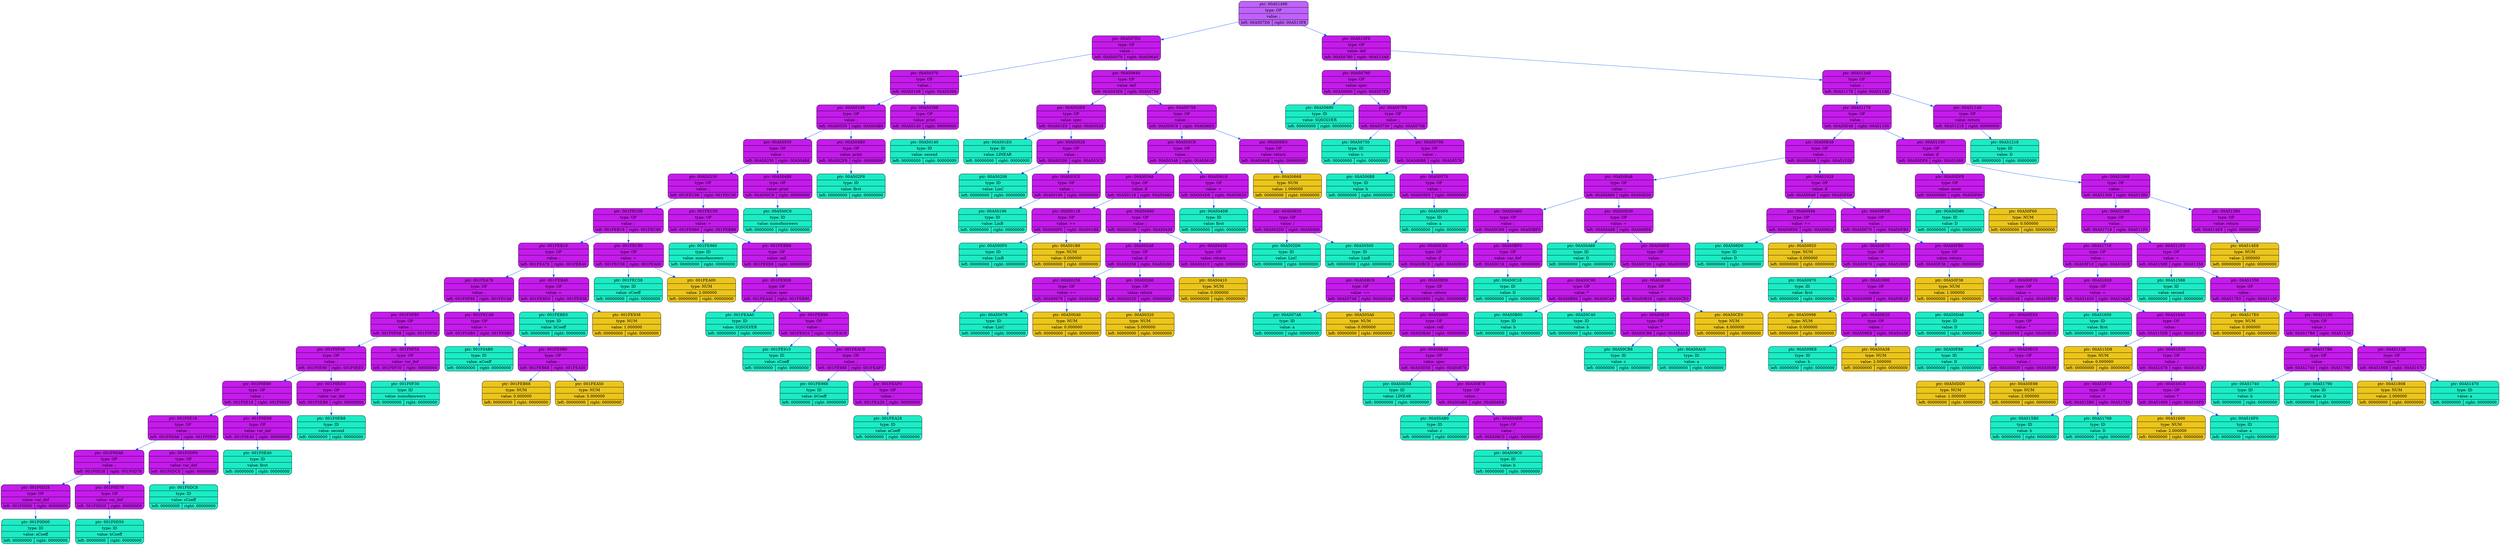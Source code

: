 digraph
{
    rankdir=TP

        node00A51498[shape=record,style="rounded,filled",fillcolor="#BF62FC",label="{ ptr: 00A51498 | type: OP | value: ;| { left: 00A507D0 | right: 00A513F8 }}"];
    node00A51498 -> node00A507D0[color="#0855F0"]
    node00A507D0[shape=record,style="rounded,filled",fillcolor="#C51BEC",label="{ ptr: 00A507D0 | type: OP | value: ;| { left: 00A50370 | right: 00A50640 }}"];
    node00A507D0 -> node00A50370[color="#0855F0"]
    node00A50370[shape=record,style="rounded,filled",fillcolor="#C51BEC",label="{ ptr: 00A50370 | type: OP | value: ;| { left: 00A50168 | right: 00A50398 }}"];
    node00A50370 -> node00A50168[color="#0855F0"]
    node00A50168[shape=record,style="rounded,filled",fillcolor="#C51BEC",label="{ ptr: 00A50168 | type: OP | value: ;| { left: 00A50550 | right: 00A504B0 }}"];
    node00A50168 -> node00A50550[color="#0855F0"]
    node00A50550[shape=record,style="rounded,filled",fillcolor="#C51BEC",label="{ ptr: 00A50550 | type: OP | value: ;| { left: 00A50230 | right: 00A50488 }}"];
    node00A50550 -> node00A50230[color="#0855F0"]
    node00A50230[shape=record,style="rounded,filled",fillcolor="#C51BEC",label="{ ptr: 00A50230 | type: OP | value: ;| { left: 001FEC08 | right: 001FEC30 }}"];
    node00A50230 -> node001FEC08[color="#0855F0"]
    node001FEC08[shape=record,style="rounded,filled",fillcolor="#C51BEC",label="{ ptr: 001FEC08 | type: OP | value: ;| { left: 001FEB18 | right: 001FEC80 }}"];
    node001FEC08 -> node001FEB18[color="#0855F0"]
    node001FEB18[shape=record,style="rounded,filled",fillcolor="#C51BEC",label="{ ptr: 001FEB18 | type: OP | value: ;| { left: 001FEA78 | right: 001FEB40 }}"];
    node001FEB18 -> node001FEA78[color="#0855F0"]
    node001FEA78[shape=record,style="rounded,filled",fillcolor="#C51BEC",label="{ ptr: 001FEA78 | type: OP | value: ;| { left: 001F0F80 | right: 001FECA8 }}"];
    node001FEA78 -> node001F0F80[color="#0855F0"]
    node001F0F80[shape=record,style="rounded,filled",fillcolor="#C51BEC",label="{ ptr: 001F0F80 | type: OP | value: ;| { left: 001F0F08 | right: 001F0F58 }}"];
    node001F0F80 -> node001F0F08[color="#0855F0"]
    node001F0F08[shape=record,style="rounded,filled",fillcolor="#C51BEC",label="{ ptr: 001F0F08 | type: OP | value: ;| { left: 001F0E90 | right: 001F0EE0 }}"];
    node001F0F08 -> node001F0E90[color="#0855F0"]
    node001F0E90[shape=record,style="rounded,filled",fillcolor="#C51BEC",label="{ ptr: 001F0E90 | type: OP | value: ;| { left: 001F0E18 | right: 001F0E68 }}"];
    node001F0E90 -> node001F0E18[color="#0855F0"]
    node001F0E18[shape=record,style="rounded,filled",fillcolor="#C51BEC",label="{ ptr: 001F0E18 | type: OP | value: ;| { left: 001F0DA0 | right: 001F0DF0 }}"];
    node001F0E18 -> node001F0DA0[color="#0855F0"]
    node001F0DA0[shape=record,style="rounded,filled",fillcolor="#C51BEC",label="{ ptr: 001F0DA0 | type: OP | value: ;| { left: 001F0D28 | right: 001F0D78 }}"];
    node001F0DA0 -> node001F0D28[color="#0855F0"]
    node001F0D28[shape=record,style="rounded,filled",fillcolor="#C51BEC",label="{ ptr: 001F0D28 | type: OP | value: var_def| { left: 001F0D00 | right: 00000000 }}"];
    node001F0D28 -> node001F0D00[color="#0855F0"]
    node001F0D00[shape=record,style="rounded,filled",fillcolor="#1BECC5",label="{ ptr: 001F0D00 | type: ID | value: aCoeff| { left: 00000000 | right: 00000000 }}"];
    node001F0DA0 -> node001F0D78[color="#0855F0"]
    node001F0D78[shape=record,style="rounded,filled",fillcolor="#C51BEC",label="{ ptr: 001F0D78 | type: OP | value: var_def| { left: 001F0D50 | right: 00000000 }}"];
    node001F0D78 -> node001F0D50[color="#0855F0"]
    node001F0D50[shape=record,style="rounded,filled",fillcolor="#1BECC5",label="{ ptr: 001F0D50 | type: ID | value: bCoeff| { left: 00000000 | right: 00000000 }}"];
    node001F0E18 -> node001F0DF0[color="#0855F0"]
    node001F0DF0[shape=record,style="rounded,filled",fillcolor="#C51BEC",label="{ ptr: 001F0DF0 | type: OP | value: var_def| { left: 001F0DC8 | right: 00000000 }}"];
    node001F0DF0 -> node001F0DC8[color="#0855F0"]
    node001F0DC8[shape=record,style="rounded,filled",fillcolor="#1BECC5",label="{ ptr: 001F0DC8 | type: ID | value: cCoeff| { left: 00000000 | right: 00000000 }}"];
    node001F0E90 -> node001F0E68[color="#0855F0"]
    node001F0E68[shape=record,style="rounded,filled",fillcolor="#C51BEC",label="{ ptr: 001F0E68 | type: OP | value: var_def| { left: 001F0E40 | right: 00000000 }}"];
    node001F0E68 -> node001F0E40[color="#0855F0"]
    node001F0E40[shape=record,style="rounded,filled",fillcolor="#1BECC5",label="{ ptr: 001F0E40 | type: ID | value: first| { left: 00000000 | right: 00000000 }}"];
    node001F0F08 -> node001F0EE0[color="#0855F0"]
    node001F0EE0[shape=record,style="rounded,filled",fillcolor="#C51BEC",label="{ ptr: 001F0EE0 | type: OP | value: var_def| { left: 001F0EB8 | right: 00000000 }}"];
    node001F0EE0 -> node001F0EB8[color="#0855F0"]
    node001F0EB8[shape=record,style="rounded,filled",fillcolor="#1BECC5",label="{ ptr: 001F0EB8 | type: ID | value: second| { left: 00000000 | right: 00000000 }}"];
    node001F0F80 -> node001F0F58[color="#0855F0"]
    node001F0F58[shape=record,style="rounded,filled",fillcolor="#C51BEC",label="{ ptr: 001F0F58 | type: OP | value: var_def| { left: 001F0F30 | right: 00000000 }}"];
    node001F0F58 -> node001F0F30[color="#0855F0"]
    node001F0F30[shape=record,style="rounded,filled",fillcolor="#1BECC5",label="{ ptr: 001F0F30 | type: ID | value: numofanswers| { left: 00000000 | right: 00000000 }}"];
    node001FEA78 -> node001FECA8[color="#0855F0"]
    node001FECA8[shape=record,style="rounded,filled",fillcolor="#C51BEC",label="{ ptr: 001FECA8 | type: OP | value: =| { left: 001F04B0 | right: 001FE9B0 }}"];
    node001FECA8 -> node001F04B0[color="#0855F0"]
    node001F04B0[shape=record,style="rounded,filled",fillcolor="#1BECC5",label="{ ptr: 001F04B0 | type: ID | value: aCoeff| { left: 00000000 | right: 00000000 }}"];
    node001FECA8 -> node001FE9B0[color="#0855F0"]
    node001FE9B0[shape=record,style="rounded,filled",fillcolor="#C51BEC",label="{ ptr: 001FE9B0 | type: OP | value: -| { left: 001FEB68 | right: 001FEA50 }}"];
    node001FE9B0 -> node001FEB68[color="#0855F0"]
    node001FEB68[shape=record,style="rounded,filled",fillcolor="#ECC51B",label="{ ptr: 001FEB68 | type: NUM | value: 0.000000| { left: 00000000 | right: 00000000 }}"];
    node001FE9B0 -> node001FEA50[color="#0855F0"]
    node001FEA50[shape=record,style="rounded,filled",fillcolor="#ECC51B",label="{ ptr: 001FEA50 | type: NUM | value: 5.000000| { left: 00000000 | right: 00000000 }}"];
    node001FEB18 -> node001FEB40[color="#0855F0"]
    node001FEB40[shape=record,style="rounded,filled",fillcolor="#C51BEC",label="{ ptr: 001FEB40 | type: OP | value: =| { left: 001FEBE0 | right: 001FE938 }}"];
    node001FEB40 -> node001FEBE0[color="#0855F0"]
    node001FEBE0[shape=record,style="rounded,filled",fillcolor="#1BECC5",label="{ ptr: 001FEBE0 | type: ID | value: bCoeff| { left: 00000000 | right: 00000000 }}"];
    node001FEB40 -> node001FE938[color="#0855F0"]
    node001FE938[shape=record,style="rounded,filled",fillcolor="#ECC51B",label="{ ptr: 001FE938 | type: NUM | value: 1.000000| { left: 00000000 | right: 00000000 }}"];
    node001FEC08 -> node001FEC80[color="#0855F0"]
    node001FEC80[shape=record,style="rounded,filled",fillcolor="#C51BEC",label="{ ptr: 001FEC80 | type: OP | value: =| { left: 001FEC58 | right: 001FEA00 }}"];
    node001FEC80 -> node001FEC58[color="#0855F0"]
    node001FEC58[shape=record,style="rounded,filled",fillcolor="#1BECC5",label="{ ptr: 001FEC58 | type: ID | value: cCoeff| { left: 00000000 | right: 00000000 }}"];
    node001FEC80 -> node001FEA00[color="#0855F0"]
    node001FEA00[shape=record,style="rounded,filled",fillcolor="#ECC51B",label="{ ptr: 001FEA00 | type: NUM | value: 2.000000| { left: 00000000 | right: 00000000 }}"];
    node00A50230 -> node001FEC30[color="#0855F0"]
    node001FEC30[shape=record,style="rounded,filled",fillcolor="#C51BEC",label="{ ptr: 001FEC30 | type: OP | value: =| { left: 001FE960 | right: 001FEBB8 }}"];
    node001FEC30 -> node001FE960[color="#0855F0"]
    node001FE960[shape=record,style="rounded,filled",fillcolor="#1BECC5",label="{ ptr: 001FE960 | type: ID | value: numofanswers| { left: 00000000 | right: 00000000 }}"];
    node001FEC30 -> node001FEBB8[color="#0855F0"]
    node001FEBB8[shape=record,style="rounded,filled",fillcolor="#C51BEC",label="{ ptr: 001FEBB8 | type: OP | value: call| { left: 001FE9D8 | right: 00000000 }}"];
    node001FEBB8 -> node001FE9D8[color="#0855F0"]
    node001FE9D8[shape=record,style="rounded,filled",fillcolor="#C51BEC",label="{ ptr: 001FE9D8 | type: OP | value: spec| { left: 001FEAA0 | right: 001FEB90 }}"];
    node001FE9D8 -> node001FEAA0[color="#0855F0"]
    node001FEAA0[shape=record,style="rounded,filled",fillcolor="#1BECC5",label="{ ptr: 001FEAA0 | type: ID | value: SQSOLVER| { left: 00000000 | right: 00000000 }}"];
    node001FE9D8 -> node001FEB90[color="#0855F0"]
    node001FEB90[shape=record,style="rounded,filled",fillcolor="#C51BEC",label="{ ptr: 001FEB90 | type: OP | value: ;| { left: 001FE910 | right: 001FEAC8 }}"];
    node001FEB90 -> node001FE910[color="#0855F0"]
    node001FE910[shape=record,style="rounded,filled",fillcolor="#1BECC5",label="{ ptr: 001FE910 | type: ID | value: cCoeff| { left: 00000000 | right: 00000000 }}"];
    node001FEB90 -> node001FEAC8[color="#0855F0"]
    node001FEAC8[shape=record,style="rounded,filled",fillcolor="#C51BEC",label="{ ptr: 001FEAC8 | type: OP | value: ;| { left: 001FE988 | right: 001FEAF0 }}"];
    node001FEAC8 -> node001FE988[color="#0855F0"]
    node001FE988[shape=record,style="rounded,filled",fillcolor="#1BECC5",label="{ ptr: 001FE988 | type: ID | value: bCoeff| { left: 00000000 | right: 00000000 }}"];
    node001FEAC8 -> node001FEAF0[color="#0855F0"]
    node001FEAF0[shape=record,style="rounded,filled",fillcolor="#C51BEC",label="{ ptr: 001FEAF0 | type: OP | value: ;| { left: 001FEA28 | right: 00000000 }}"];
    node001FEAF0 -> node001FEA28[color="#0855F0"]
    node001FEA28[shape=record,style="rounded,filled",fillcolor="#1BECC5",label="{ ptr: 001FEA28 | type: ID | value: aCoeff| { left: 00000000 | right: 00000000 }}"];
    node00A50550 -> node00A50488[color="#0855F0"]
    node00A50488[shape=record,style="rounded,filled",fillcolor="#C51BEC",label="{ ptr: 00A50488 | type: OP | value: print| { left: 00A500C8 | right: 00000000 }}"];
    node00A50488 -> node00A500C8[color="#0855F0"]
    node00A500C8[shape=record,style="rounded,filled",fillcolor="#1BECC5",label="{ ptr: 00A500C8 | type: ID | value: numofanswers| { left: 00000000 | right: 00000000 }}"];
    node00A50168 -> node00A504B0[color="#0855F0"]
    node00A504B0[shape=record,style="rounded,filled",fillcolor="#C51BEC",label="{ ptr: 00A504B0 | type: OP | value: print| { left: 00A502F8 | right: 00000000 }}"];
    node00A504B0 -> node00A502F8[color="#0855F0"]
    node00A502F8[shape=record,style="rounded,filled",fillcolor="#1BECC5",label="{ ptr: 00A502F8 | type: ID | value: first| { left: 00000000 | right: 00000000 }}"];
    node00A50370 -> node00A50398[color="#0855F0"]
    node00A50398[shape=record,style="rounded,filled",fillcolor="#C51BEC",label="{ ptr: 00A50398 | type: OP | value: print| { left: 00A50140 | right: 00000000 }}"];
    node00A50398 -> node00A50140[color="#0855F0"]
    node00A50140[shape=record,style="rounded,filled",fillcolor="#1BECC5",label="{ ptr: 00A50140 | type: ID | value: second| { left: 00000000 | right: 00000000 }}"];
    node00A507D0 -> node00A50640[color="#0855F0"]
    node00A50640[shape=record,style="rounded,filled",fillcolor="#C51BEC",label="{ ptr: 00A50640 | type: OP | value: def| { left: 00A503E8 | right: 00A50758 }}"];
    node00A50640 -> node00A503E8[color="#0855F0"]
    node00A503E8[shape=record,style="rounded,filled",fillcolor="#C51BEC",label="{ ptr: 00A503E8 | type: OP | value: spec| { left: 00A501E0 | right: 00A50528 }}"];
    node00A503E8 -> node00A501E0[color="#0855F0"]
    node00A501E0[shape=record,style="rounded,filled",fillcolor="#1BECC5",label="{ ptr: 00A501E0 | type: ID | value: LINEAR| { left: 00000000 | right: 00000000 }}"];
    node00A503E8 -> node00A50528[color="#0855F0"]
    node00A50528[shape=record,style="rounded,filled",fillcolor="#C51BEC",label="{ ptr: 00A50528 | type: OP | value: ;| { left: 00A50208 | right: 00A503C0 }}"];
    node00A50528 -> node00A50208[color="#0855F0"]
    node00A50208[shape=record,style="rounded,filled",fillcolor="#1BECC5",label="{ ptr: 00A50208 | type: ID | value: LinC| { left: 00000000 | right: 00000000 }}"];
    node00A50528 -> node00A503C0[color="#0855F0"]
    node00A503C0[shape=record,style="rounded,filled",fillcolor="#C51BEC",label="{ ptr: 00A503C0 | type: OP | value: ;| { left: 00A50190 | right: 00000000 }}"];
    node00A503C0 -> node00A50190[color="#0855F0"]
    node00A50190[shape=record,style="rounded,filled",fillcolor="#1BECC5",label="{ ptr: 00A50190 | type: ID | value: LinB| { left: 00000000 | right: 00000000 }}"];
    node00A50640 -> node00A50758[color="#0855F0"]
    node00A50758[shape=record,style="rounded,filled",fillcolor="#C51BEC",label="{ ptr: 00A50758 | type: OP | value: ;| { left: 00A505C8 | right: 00A506E0 }}"];
    node00A50758 -> node00A505C8[color="#0855F0"]
    node00A505C8[shape=record,style="rounded,filled",fillcolor="#C51BEC",label="{ ptr: 00A505C8 | type: OP | value: ;| { left: 00A50348 | right: 00A50618 }}"];
    node00A505C8 -> node00A50348[color="#0855F0"]
    node00A50348[shape=record,style="rounded,filled",fillcolor="#C51BEC",label="{ ptr: 00A50348 | type: OP | value: if| { left: 00A50118 | right: 00A50460 }}"];
    node00A50348 -> node00A50118[color="#0855F0"]
    node00A50118[shape=record,style="rounded,filled",fillcolor="#C51BEC",label="{ ptr: 00A50118 | type: OP | value: ==| { left: 00A500F0 | right: 00A501B8 }}"];
    node00A50118 -> node00A500F0[color="#0855F0"]
    node00A500F0[shape=record,style="rounded,filled",fillcolor="#1BECC5",label="{ ptr: 00A500F0 | type: ID | value: LinB| { left: 00000000 | right: 00000000 }}"];
    node00A50118 -> node00A501B8[color="#0855F0"]
    node00A501B8[shape=record,style="rounded,filled",fillcolor="#ECC51B",label="{ ptr: 00A501B8 | type: NUM | value: 0.000000| { left: 00000000 | right: 00000000 }}"];
    node00A50348 -> node00A50460[color="#0855F0"]
    node00A50460[shape=record,style="rounded,filled",fillcolor="#C51BEC",label="{ ptr: 00A50460 | type: OP | value: ;| { left: 00A502A8 | right: 00A50438 }}"];
    node00A50460 -> node00A502A8[color="#0855F0"]
    node00A502A8[shape=record,style="rounded,filled",fillcolor="#C51BEC",label="{ ptr: 00A502A8 | type: OP | value: if| { left: 00A50258 | right: 00A50280 }}"];
    node00A502A8 -> node00A50258[color="#0855F0"]
    node00A50258[shape=record,style="rounded,filled",fillcolor="#C51BEC",label="{ ptr: 00A50258 | type: OP | value: ==| { left: 00A50078 | right: 00A500A0 }}"];
    node00A50258 -> node00A50078[color="#0855F0"]
    node00A50078[shape=record,style="rounded,filled",fillcolor="#1BECC5",label="{ ptr: 00A50078 | type: ID | value: LinC| { left: 00000000 | right: 00000000 }}"];
    node00A50258 -> node00A500A0[color="#0855F0"]
    node00A500A0[shape=record,style="rounded,filled",fillcolor="#ECC51B",label="{ ptr: 00A500A0 | type: NUM | value: 0.000000| { left: 00000000 | right: 00000000 }}"];
    node00A502A8 -> node00A50280[color="#0855F0"]
    node00A50280[shape=record,style="rounded,filled",fillcolor="#C51BEC",label="{ ptr: 00A50280 | type: OP | value: return| { left: 00A50320 | right: 00000000 }}"];
    node00A50280 -> node00A50320[color="#0855F0"]
    node00A50320[shape=record,style="rounded,filled",fillcolor="#ECC51B",label="{ ptr: 00A50320 | type: NUM | value: 5.000000| { left: 00000000 | right: 00000000 }}"];
    node00A50460 -> node00A50438[color="#0855F0"]
    node00A50438[shape=record,style="rounded,filled",fillcolor="#C51BEC",label="{ ptr: 00A50438 | type: OP | value: return| { left: 00A50410 | right: 00000000 }}"];
    node00A50438 -> node00A50410[color="#0855F0"]
    node00A50410[shape=record,style="rounded,filled",fillcolor="#ECC51B",label="{ ptr: 00A50410 | type: NUM | value: 0.000000| { left: 00000000 | right: 00000000 }}"];
    node00A505C8 -> node00A50618[color="#0855F0"]
    node00A50618[shape=record,style="rounded,filled",fillcolor="#C51BEC",label="{ ptr: 00A50618 | type: OP | value: =| { left: 00A504D8 | right: 00A50820 }}"];
    node00A50618 -> node00A504D8[color="#0855F0"]
    node00A504D8[shape=record,style="rounded,filled",fillcolor="#1BECC5",label="{ ptr: 00A504D8 | type: ID | value: first| { left: 00000000 | right: 00000000 }}"];
    node00A50618 -> node00A50820[color="#0855F0"]
    node00A50820[shape=record,style="rounded,filled",fillcolor="#C51BEC",label="{ ptr: 00A50820 | type: OP | value: /| { left: 00A502D0 | right: 00A50500 }}"];
    node00A50820 -> node00A502D0[color="#0855F0"]
    node00A502D0[shape=record,style="rounded,filled",fillcolor="#1BECC5",label="{ ptr: 00A502D0 | type: ID | value: LinC| { left: 00000000 | right: 00000000 }}"];
    node00A50820 -> node00A50500[color="#0855F0"]
    node00A50500[shape=record,style="rounded,filled",fillcolor="#1BECC5",label="{ ptr: 00A50500 | type: ID | value: LinB| { left: 00000000 | right: 00000000 }}"];
    node00A50758 -> node00A506E0[color="#0855F0"]
    node00A506E0[shape=record,style="rounded,filled",fillcolor="#C51BEC",label="{ ptr: 00A506E0 | type: OP | value: return| { left: 00A50668 | right: 00000000 }}"];
    node00A506E0 -> node00A50668[color="#0855F0"]
    node00A50668[shape=record,style="rounded,filled",fillcolor="#ECC51B",label="{ ptr: 00A50668 | type: NUM | value: 1.000000| { left: 00000000 | right: 00000000 }}"];
    node00A51498 -> node00A513F8[color="#0855F0"]
    node00A513F8[shape=record,style="rounded,filled",fillcolor="#C51BEC",label="{ ptr: 00A513F8 | type: OP | value: def| { left: 00A50780 | right: 00A513A8 }}"];
    node00A513F8 -> node00A50780[color="#0855F0"]
    node00A50780[shape=record,style="rounded,filled",fillcolor="#C51BEC",label="{ ptr: 00A50780 | type: OP | value: spec| { left: 00A50690 | right: 00A507F8 }}"];
    node00A50780 -> node00A50690[color="#0855F0"]
    node00A50690[shape=record,style="rounded,filled",fillcolor="#1BECC5",label="{ ptr: 00A50690 | type: ID | value: SQSOLVER| { left: 00000000 | right: 00000000 }}"];
    node00A50780 -> node00A507F8[color="#0855F0"]
    node00A507F8[shape=record,style="rounded,filled",fillcolor="#C51BEC",label="{ ptr: 00A507F8 | type: OP | value: ;| { left: 00A50730 | right: 00A50708 }}"];
    node00A507F8 -> node00A50730[color="#0855F0"]
    node00A50730[shape=record,style="rounded,filled",fillcolor="#1BECC5",label="{ ptr: 00A50730 | type: ID | value: c| { left: 00000000 | right: 00000000 }}"];
    node00A507F8 -> node00A50708[color="#0855F0"]
    node00A50708[shape=record,style="rounded,filled",fillcolor="#C51BEC",label="{ ptr: 00A50708 | type: OP | value: ;| { left: 00A506B8 | right: 00A50578 }}"];
    node00A50708 -> node00A506B8[color="#0855F0"]
    node00A506B8[shape=record,style="rounded,filled",fillcolor="#1BECC5",label="{ ptr: 00A506B8 | type: ID | value: b| { left: 00000000 | right: 00000000 }}"];
    node00A50708 -> node00A50578[color="#0855F0"]
    node00A50578[shape=record,style="rounded,filled",fillcolor="#C51BEC",label="{ ptr: 00A50578 | type: OP | value: ;| { left: 00A505F0 | right: 00000000 }}"];
    node00A50578 -> node00A505F0[color="#0855F0"]
    node00A505F0[shape=record,style="rounded,filled",fillcolor="#1BECC5",label="{ ptr: 00A505F0 | type: ID | value: a| { left: 00000000 | right: 00000000 }}"];
    node00A513F8 -> node00A513A8[color="#0855F0"]
    node00A513A8[shape=record,style="rounded,filled",fillcolor="#C51BEC",label="{ ptr: 00A513A8 | type: OP | value: ;| { left: 00A51178 | right: 00A511A0 }}"];
    node00A513A8 -> node00A51178[color="#0855F0"]
    node00A51178[shape=record,style="rounded,filled",fillcolor="#C51BEC",label="{ ptr: 00A51178 | type: OP | value: ;| { left: 00A50E48 | right: 00A51150 }}"];
    node00A51178 -> node00A50E48[color="#0855F0"]
    node00A50E48[shape=record,style="rounded,filled",fillcolor="#C51BEC",label="{ ptr: 00A50E48 | type: OP | value: ;| { left: 00A508A8 | right: 00A51028 }}"];
    node00A50E48 -> node00A508A8[color="#0855F0"]
    node00A508A8[shape=record,style="rounded,filled",fillcolor="#C51BEC",label="{ ptr: 00A508A8 | type: OP | value: ;| { left: 00A50A60 | right: 00A50D30 }}"];
    node00A508A8 -> node00A50A60[color="#0855F0"]
    node00A50A60[shape=record,style="rounded,filled",fillcolor="#C51BEC",label="{ ptr: 00A50A60 | type: OP | value: ;| { left: 00A50C68 | right: 00A50BF0 }}"];
    node00A50A60 -> node00A50C68[color="#0855F0"]
    node00A50C68[shape=record,style="rounded,filled",fillcolor="#C51BEC",label="{ ptr: 00A50C68 | type: OP | value: if| { left: 00A50BC8 | right: 00A50B50 }}"];
    node00A50C68 -> node00A50BC8[color="#0855F0"]
    node00A50BC8[shape=record,style="rounded,filled",fillcolor="#C51BEC",label="{ ptr: 00A50BC8 | type: OP | value: ==| { left: 00A507A8 | right: 00A505A0 }}"];
    node00A50BC8 -> node00A507A8[color="#0855F0"]
    node00A507A8[shape=record,style="rounded,filled",fillcolor="#1BECC5",label="{ ptr: 00A507A8 | type: ID | value: a| { left: 00000000 | right: 00000000 }}"];
    node00A50BC8 -> node00A505A0[color="#0855F0"]
    node00A505A0[shape=record,style="rounded,filled",fillcolor="#ECC51B",label="{ ptr: 00A505A0 | type: NUM | value: 0.000000| { left: 00000000 | right: 00000000 }}"];
    node00A50C68 -> node00A50B50[color="#0855F0"]
    node00A50B50[shape=record,style="rounded,filled",fillcolor="#C51BEC",label="{ ptr: 00A50B50 | type: OP | value: return| { left: 00A50880 | right: 00000000 }}"];
    node00A50B50 -> node00A50880[color="#0855F0"]
    node00A50880[shape=record,style="rounded,filled",fillcolor="#C51BEC",label="{ ptr: 00A50880 | type: OP | value: call| { left: 00A50BA0 | right: 00000000 }}"];
    node00A50880 -> node00A50BA0[color="#0855F0"]
    node00A50BA0[shape=record,style="rounded,filled",fillcolor="#C51BEC",label="{ ptr: 00A50BA0 | type: OP | value: spec| { left: 00A50D58 | right: 00A50B78 }}"];
    node00A50BA0 -> node00A50D58[color="#0855F0"]
    node00A50D58[shape=record,style="rounded,filled",fillcolor="#1BECC5",label="{ ptr: 00A50D58 | type: ID | value: LINEAR| { left: 00000000 | right: 00000000 }}"];
    node00A50BA0 -> node00A50B78[color="#0855F0"]
    node00A50B78[shape=record,style="rounded,filled",fillcolor="#C51BEC",label="{ ptr: 00A50B78 | type: OP | value: ;| { left: 00A50AB0 | right: 00A50AD8 }}"];
    node00A50B78 -> node00A50AB0[color="#0855F0"]
    node00A50AB0[shape=record,style="rounded,filled",fillcolor="#1BECC5",label="{ ptr: 00A50AB0 | type: ID | value: c| { left: 00000000 | right: 00000000 }}"];
    node00A50B78 -> node00A50AD8[color="#0855F0"]
    node00A50AD8[shape=record,style="rounded,filled",fillcolor="#C51BEC",label="{ ptr: 00A50AD8 | type: OP | value: ;| { left: 00A509C0 | right: 00000000 }}"];
    node00A50AD8 -> node00A509C0[color="#0855F0"]
    node00A509C0[shape=record,style="rounded,filled",fillcolor="#1BECC5",label="{ ptr: 00A509C0 | type: ID | value: b| { left: 00000000 | right: 00000000 }}"];
    node00A50A60 -> node00A50BF0[color="#0855F0"]
    node00A50BF0[shape=record,style="rounded,filled",fillcolor="#C51BEC",label="{ ptr: 00A50BF0 | type: OP | value: var_def| { left: 00A50C18 | right: 00000000 }}"];
    node00A50BF0 -> node00A50C18[color="#0855F0"]
    node00A50C18[shape=record,style="rounded,filled",fillcolor="#1BECC5",label="{ ptr: 00A50C18 | type: ID | value: D| { left: 00000000 | right: 00000000 }}"];
    node00A508A8 -> node00A50D30[color="#0855F0"]
    node00A50D30[shape=record,style="rounded,filled",fillcolor="#C51BEC",label="{ ptr: 00A50D30 | type: OP | value: =| { left: 00A50A88 | right: 00A508F8 }}"];
    node00A50D30 -> node00A50A88[color="#0855F0"]
    node00A50A88[shape=record,style="rounded,filled",fillcolor="#1BECC5",label="{ ptr: 00A50A88 | type: ID | value: D| { left: 00000000 | right: 00000000 }}"];
    node00A50D30 -> node00A508F8[color="#0855F0"]
    node00A508F8[shape=record,style="rounded,filled",fillcolor="#C51BEC",label="{ ptr: 00A508F8 | type: OP | value: -| { left: 00A50C90 | right: 00A50D08 }}"];
    node00A508F8 -> node00A50C90[color="#0855F0"]
    node00A50C90[shape=record,style="rounded,filled",fillcolor="#C51BEC",label="{ ptr: 00A50C90 | type: OP | value: *| { left: 00A50B00 | right: 00A50C40 }}"];
    node00A50C90 -> node00A50B00[color="#0855F0"]
    node00A50B00[shape=record,style="rounded,filled",fillcolor="#1BECC5",label="{ ptr: 00A50B00 | type: ID | value: b| { left: 00000000 | right: 00000000 }}"];
    node00A50C90 -> node00A50C40[color="#0855F0"]
    node00A50C40[shape=record,style="rounded,filled",fillcolor="#1BECC5",label="{ ptr: 00A50C40 | type: ID | value: b| { left: 00000000 | right: 00000000 }}"];
    node00A508F8 -> node00A50D08[color="#0855F0"]
    node00A50D08[shape=record,style="rounded,filled",fillcolor="#C51BEC",label="{ ptr: 00A50D08 | type: OP | value: *| { left: 00A50B28 | right: 00A50CE0 }}"];
    node00A50D08 -> node00A50B28[color="#0855F0"]
    node00A50B28[shape=record,style="rounded,filled",fillcolor="#C51BEC",label="{ ptr: 00A50B28 | type: OP | value: *| { left: 00A50CB8 | right: 00A50A10 }}"];
    node00A50B28 -> node00A50CB8[color="#0855F0"]
    node00A50CB8[shape=record,style="rounded,filled",fillcolor="#1BECC5",label="{ ptr: 00A50CB8 | type: ID | value: c| { left: 00000000 | right: 00000000 }}"];
    node00A50B28 -> node00A50A10[color="#0855F0"]
    node00A50A10[shape=record,style="rounded,filled",fillcolor="#1BECC5",label="{ ptr: 00A50A10 | type: ID | value: a| { left: 00000000 | right: 00000000 }}"];
    node00A50D08 -> node00A50CE0[color="#0855F0"]
    node00A50CE0[shape=record,style="rounded,filled",fillcolor="#ECC51B",label="{ ptr: 00A50CE0 | type: NUM | value: 4.000000| { left: 00000000 | right: 00000000 }}"];
    node00A50E48 -> node00A51028[color="#0855F0"]
    node00A51028[shape=record,style="rounded,filled",fillcolor="#C51BEC",label="{ ptr: 00A51028 | type: OP | value: if| { left: 00A50948 | right: 00A50FD8 }}"];
    node00A51028 -> node00A50948[color="#0855F0"]
    node00A50948[shape=record,style="rounded,filled",fillcolor="#C51BEC",label="{ ptr: 00A50948 | type: OP | value: ==| { left: 00A508D0 | right: 00A50920 }}"];
    node00A50948 -> node00A508D0[color="#0855F0"]
    node00A508D0[shape=record,style="rounded,filled",fillcolor="#1BECC5",label="{ ptr: 00A508D0 | type: ID | value: D| { left: 00000000 | right: 00000000 }}"];
    node00A50948 -> node00A50920[color="#0855F0"]
    node00A50920[shape=record,style="rounded,filled",fillcolor="#ECC51B",label="{ ptr: 00A50920 | type: NUM | value: 0.000000| { left: 00000000 | right: 00000000 }}"];
    node00A51028 -> node00A50FD8[color="#0855F0"]
    node00A50FD8[shape=record,style="rounded,filled",fillcolor="#C51BEC",label="{ ptr: 00A50FD8 | type: OP | value: ;| { left: 00A50E70 | right: 00A50FB0 }}"];
    node00A50FD8 -> node00A50E70[color="#0855F0"]
    node00A50E70[shape=record,style="rounded,filled",fillcolor="#C51BEC",label="{ ptr: 00A50E70 | type: OP | value: =| { left: 00A50970 | right: 00A51000 }}"];
    node00A50E70 -> node00A50970[color="#0855F0"]
    node00A50970[shape=record,style="rounded,filled",fillcolor="#1BECC5",label="{ ptr: 00A50970 | type: ID | value: first| { left: 00000000 | right: 00000000 }}"];
    node00A50E70 -> node00A51000[color="#0855F0"]
    node00A51000[shape=record,style="rounded,filled",fillcolor="#C51BEC",label="{ ptr: 00A51000 | type: OP | value: -| { left: 00A50998 | right: 00A50E20 }}"];
    node00A51000 -> node00A50998[color="#0855F0"]
    node00A50998[shape=record,style="rounded,filled",fillcolor="#ECC51B",label="{ ptr: 00A50998 | type: NUM | value: 0.000000| { left: 00000000 | right: 00000000 }}"];
    node00A51000 -> node00A50E20[color="#0855F0"]
    node00A50E20[shape=record,style="rounded,filled",fillcolor="#C51BEC",label="{ ptr: 00A50E20 | type: OP | value: /| { left: 00A509E8 | right: 00A50A38 }}"];
    node00A50E20 -> node00A509E8[color="#0855F0"]
    node00A509E8[shape=record,style="rounded,filled",fillcolor="#1BECC5",label="{ ptr: 00A509E8 | type: ID | value: b| { left: 00000000 | right: 00000000 }}"];
    node00A50E20 -> node00A50A38[color="#0855F0"]
    node00A50A38[shape=record,style="rounded,filled",fillcolor="#ECC51B",label="{ ptr: 00A50A38 | type: NUM | value: 2.000000| { left: 00000000 | right: 00000000 }}"];
    node00A50FD8 -> node00A50FB0[color="#0855F0"]
    node00A50FB0[shape=record,style="rounded,filled",fillcolor="#C51BEC",label="{ ptr: 00A50FB0 | type: OP | value: return| { left: 00A50F38 | right: 00000000 }}"];
    node00A50FB0 -> node00A50F38[color="#0855F0"]
    node00A50F38[shape=record,style="rounded,filled",fillcolor="#ECC51B",label="{ ptr: 00A50F38 | type: NUM | value: 1.000000| { left: 00000000 | right: 00000000 }}"];
    node00A51178 -> node00A51150[color="#0855F0"]
    node00A51150[shape=record,style="rounded,filled",fillcolor="#C51BEC",label="{ ptr: 00A51150 | type: OP | value: if| { left: 00A50DF8 | right: 00A51088 }}"];
    node00A51150 -> node00A50DF8[color="#0855F0"]
    node00A50DF8[shape=record,style="rounded,filled",fillcolor="#C51BEC",label="{ ptr: 00A50DF8 | type: OP | value: more| { left: 00A50D80 | right: 00A50F60 }}"];
    node00A50DF8 -> node00A50D80[color="#0855F0"]
    node00A50D80[shape=record,style="rounded,filled",fillcolor="#1BECC5",label="{ ptr: 00A50D80 | type: ID | value: D| { left: 00000000 | right: 00000000 }}"];
    node00A50DF8 -> node00A50F60[color="#0855F0"]
    node00A50F60[shape=record,style="rounded,filled",fillcolor="#ECC51B",label="{ ptr: 00A50F60 | type: NUM | value: 0.000000| { left: 00000000 | right: 00000000 }}"];
    node00A51150 -> node00A51088[color="#0855F0"]
    node00A51088[shape=record,style="rounded,filled",fillcolor="#C51BEC",label="{ ptr: 00A51088 | type: OP | value: ;| { left: 00A51308 | right: 00A51380 }}"];
    node00A51088 -> node00A51308[color="#0855F0"]
    node00A51308[shape=record,style="rounded,filled",fillcolor="#C51BEC",label="{ ptr: 00A51308 | type: OP | value: ;| { left: 00A51718 | right: 00A511F0 }}"];
    node00A51308 -> node00A51718[color="#0855F0"]
    node00A51718[shape=record,style="rounded,filled",fillcolor="#C51BEC",label="{ ptr: 00A51718 | type: OP | value: ;| { left: 00A50F10 | right: 00A51628 }}"];
    node00A51718 -> node00A50F10[color="#0855F0"]
    node00A50F10[shape=record,style="rounded,filled",fillcolor="#C51BEC",label="{ ptr: 00A50F10 | type: OP | value: =| { left: 00A50DA8 | right: 00A50EE8 }}"];
    node00A50F10 -> node00A50DA8[color="#0855F0"]
    node00A50DA8[shape=record,style="rounded,filled",fillcolor="#1BECC5",label="{ ptr: 00A50DA8 | type: ID | value: D| { left: 00000000 | right: 00000000 }}"];
    node00A50F10 -> node00A50EE8[color="#0855F0"]
    node00A50EE8[shape=record,style="rounded,filled",fillcolor="#C51BEC",label="{ ptr: 00A50EE8 | type: OP | value: ^| { left: 00A50F88 | right: 00A50EC0 }}"];
    node00A50EE8 -> node00A50F88[color="#0855F0"]
    node00A50F88[shape=record,style="rounded,filled",fillcolor="#1BECC5",label="{ ptr: 00A50F88 | type: ID | value: D| { left: 00000000 | right: 00000000 }}"];
    node00A50EE8 -> node00A50EC0[color="#0855F0"]
    node00A50EC0[shape=record,style="rounded,filled",fillcolor="#C51BEC",label="{ ptr: 00A50EC0 | type: OP | value: /| { left: 00A50DD0 | right: 00A50E98 }}"];
    node00A50EC0 -> node00A50DD0[color="#0855F0"]
    node00A50DD0[shape=record,style="rounded,filled",fillcolor="#ECC51B",label="{ ptr: 00A50DD0 | type: NUM | value: 1.000000| { left: 00000000 | right: 00000000 }}"];
    node00A50EC0 -> node00A50E98[color="#0855F0"]
    node00A50E98[shape=record,style="rounded,filled",fillcolor="#ECC51B",label="{ ptr: 00A50E98 | type: NUM | value: 2.000000| { left: 00000000 | right: 00000000 }}"];
    node00A51718 -> node00A51628[color="#0855F0"]
    node00A51628[shape=record,style="rounded,filled",fillcolor="#C51BEC",label="{ ptr: 00A51628 | type: OP | value: =| { left: 00A51650 | right: 00A516A0 }}"];
    node00A51628 -> node00A51650[color="#0855F0"]
    node00A51650[shape=record,style="rounded,filled",fillcolor="#1BECC5",label="{ ptr: 00A51650 | type: ID | value: first| { left: 00000000 | right: 00000000 }}"];
    node00A51628 -> node00A516A0[color="#0855F0"]
    node00A516A0[shape=record,style="rounded,filled",fillcolor="#C51BEC",label="{ ptr: 00A516A0 | type: OP | value: -| { left: 00A515D8 | right: 00A51830 }}"];
    node00A516A0 -> node00A515D8[color="#0855F0"]
    node00A515D8[shape=record,style="rounded,filled",fillcolor="#ECC51B",label="{ ptr: 00A515D8 | type: NUM | value: 0.000000| { left: 00000000 | right: 00000000 }}"];
    node00A516A0 -> node00A51830[color="#0855F0"]
    node00A51830[shape=record,style="rounded,filled",fillcolor="#C51BEC",label="{ ptr: 00A51830 | type: OP | value: /| { left: 00A51678 | right: 00A516C8 }}"];
    node00A51830 -> node00A51678[color="#0855F0"]
    node00A51678[shape=record,style="rounded,filled",fillcolor="#C51BEC",label="{ ptr: 00A51678 | type: OP | value: +| { left: 00A515B0 | right: 00A51768 }}"];
    node00A51678 -> node00A515B0[color="#0855F0"]
    node00A515B0[shape=record,style="rounded,filled",fillcolor="#1BECC5",label="{ ptr: 00A515B0 | type: ID | value: b| { left: 00000000 | right: 00000000 }}"];
    node00A51678 -> node00A51768[color="#0855F0"]
    node00A51768[shape=record,style="rounded,filled",fillcolor="#1BECC5",label="{ ptr: 00A51768 | type: ID | value: D| { left: 00000000 | right: 00000000 }}"];
    node00A51830 -> node00A516C8[color="#0855F0"]
    node00A516C8[shape=record,style="rounded,filled",fillcolor="#C51BEC",label="{ ptr: 00A516C8 | type: OP | value: *| { left: 00A51600 | right: 00A516F0 }}"];
    node00A516C8 -> node00A51600[color="#0855F0"]
    node00A51600[shape=record,style="rounded,filled",fillcolor="#ECC51B",label="{ ptr: 00A51600 | type: NUM | value: 2.000000| { left: 00000000 | right: 00000000 }}"];
    node00A516C8 -> node00A516F0[color="#0855F0"]
    node00A516F0[shape=record,style="rounded,filled",fillcolor="#1BECC5",label="{ ptr: 00A516F0 | type: ID | value: a| { left: 00000000 | right: 00000000 }}"];
    node00A51308 -> node00A511F0[color="#0855F0"]
    node00A511F0[shape=record,style="rounded,filled",fillcolor="#C51BEC",label="{ ptr: 00A511F0 | type: OP | value: =| { left: 00A51588 | right: 00A51358 }}"];
    node00A511F0 -> node00A51588[color="#0855F0"]
    node00A51588[shape=record,style="rounded,filled",fillcolor="#1BECC5",label="{ ptr: 00A51588 | type: ID | value: second| { left: 00000000 | right: 00000000 }}"];
    node00A511F0 -> node00A51358[color="#0855F0"]
    node00A51358[shape=record,style="rounded,filled",fillcolor="#C51BEC",label="{ ptr: 00A51358 | type: OP | value: -| { left: 00A517E0 | right: 00A51100 }}"];
    node00A51358 -> node00A517E0[color="#0855F0"]
    node00A517E0[shape=record,style="rounded,filled",fillcolor="#ECC51B",label="{ ptr: 00A517E0 | type: NUM | value: 0.000000| { left: 00000000 | right: 00000000 }}"];
    node00A51358 -> node00A51100[color="#0855F0"]
    node00A51100[shape=record,style="rounded,filled",fillcolor="#C51BEC",label="{ ptr: 00A51100 | type: OP | value: /| { left: 00A517B8 | right: 00A51128 }}"];
    node00A51100 -> node00A517B8[color="#0855F0"]
    node00A517B8[shape=record,style="rounded,filled",fillcolor="#C51BEC",label="{ ptr: 00A517B8 | type: OP | value: -| { left: 00A51740 | right: 00A51790 }}"];
    node00A517B8 -> node00A51740[color="#0855F0"]
    node00A51740[shape=record,style="rounded,filled",fillcolor="#1BECC5",label="{ ptr: 00A51740 | type: ID | value: b| { left: 00000000 | right: 00000000 }}"];
    node00A517B8 -> node00A51790[color="#0855F0"]
    node00A51790[shape=record,style="rounded,filled",fillcolor="#1BECC5",label="{ ptr: 00A51790 | type: ID | value: D| { left: 00000000 | right: 00000000 }}"];
    node00A51100 -> node00A51128[color="#0855F0"]
    node00A51128[shape=record,style="rounded,filled",fillcolor="#C51BEC",label="{ ptr: 00A51128 | type: OP | value: *| { left: 00A51808 | right: 00A51470 }}"];
    node00A51128 -> node00A51808[color="#0855F0"]
    node00A51808[shape=record,style="rounded,filled",fillcolor="#ECC51B",label="{ ptr: 00A51808 | type: NUM | value: 2.000000| { left: 00000000 | right: 00000000 }}"];
    node00A51128 -> node00A51470[color="#0855F0"]
    node00A51470[shape=record,style="rounded,filled",fillcolor="#1BECC5",label="{ ptr: 00A51470 | type: ID | value: a| { left: 00000000 | right: 00000000 }}"];
    node00A51088 -> node00A51380[color="#0855F0"]
    node00A51380[shape=record,style="rounded,filled",fillcolor="#C51BEC",label="{ ptr: 00A51380 | type: OP | value: return| { left: 00A514E8 | right: 00000000 }}"];
    node00A51380 -> node00A514E8[color="#0855F0"]
    node00A514E8[shape=record,style="rounded,filled",fillcolor="#ECC51B",label="{ ptr: 00A514E8 | type: NUM | value: 2.000000| { left: 00000000 | right: 00000000 }}"];
    node00A513A8 -> node00A511A0[color="#0855F0"]
    node00A511A0[shape=record,style="rounded,filled",fillcolor="#C51BEC",label="{ ptr: 00A511A0 | type: OP | value: return| { left: 00A51218 | right: 00000000 }}"];
    node00A511A0 -> node00A51218[color="#0855F0"]
    node00A51218[shape=record,style="rounded,filled",fillcolor="#1BECC5",label="{ ptr: 00A51218 | type: ID | value: D| { left: 00000000 | right: 00000000 }}"];
}